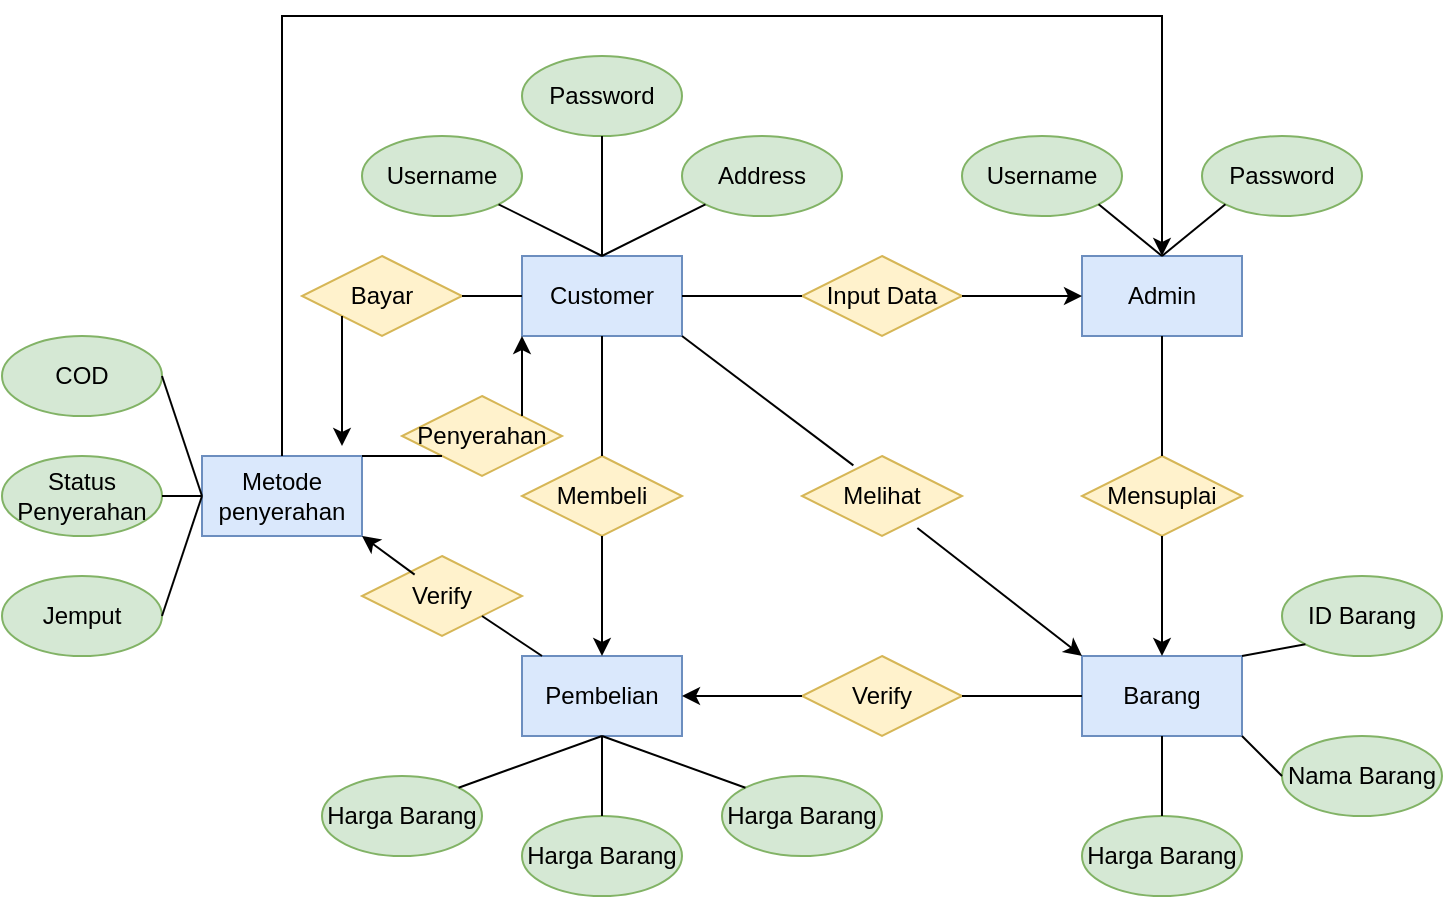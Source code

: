 <mxfile version="16.6.5" type="github">
  <diagram id="fsghfbPHmaTv624Q-ORX" name="Page-1">
    <mxGraphModel dx="813" dy="489" grid="1" gridSize="10" guides="1" tooltips="1" connect="1" arrows="1" fold="1" page="1" pageScale="1" pageWidth="827" pageHeight="1169" math="0" shadow="0">
      <root>
        <mxCell id="0" />
        <mxCell id="1" parent="0" />
        <mxCell id="JK6DOPQZ8AYXdD0dv2uh-1" value="Customer" style="rounded=0;whiteSpace=wrap;html=1;fillColor=#dae8fc;strokeColor=#6c8ebf;" vertex="1" parent="1">
          <mxGeometry x="300" y="160" width="80" height="40" as="geometry" />
        </mxCell>
        <mxCell id="JK6DOPQZ8AYXdD0dv2uh-2" value="Username" style="ellipse;whiteSpace=wrap;html=1;fillColor=#d5e8d4;strokeColor=#82b366;" vertex="1" parent="1">
          <mxGeometry x="220" y="100" width="80" height="40" as="geometry" />
        </mxCell>
        <mxCell id="JK6DOPQZ8AYXdD0dv2uh-3" value="Password" style="ellipse;whiteSpace=wrap;html=1;fillColor=#d5e8d4;strokeColor=#82b366;" vertex="1" parent="1">
          <mxGeometry x="300" y="60" width="80" height="40" as="geometry" />
        </mxCell>
        <mxCell id="JK6DOPQZ8AYXdD0dv2uh-4" value="Address" style="ellipse;whiteSpace=wrap;html=1;fillColor=#d5e8d4;strokeColor=#82b366;" vertex="1" parent="1">
          <mxGeometry x="380" y="100" width="80" height="40" as="geometry" />
        </mxCell>
        <mxCell id="JK6DOPQZ8AYXdD0dv2uh-5" value="Admin" style="rounded=0;whiteSpace=wrap;html=1;fillColor=#dae8fc;strokeColor=#6c8ebf;" vertex="1" parent="1">
          <mxGeometry x="580" y="160" width="80" height="40" as="geometry" />
        </mxCell>
        <mxCell id="JK6DOPQZ8AYXdD0dv2uh-6" value="Barang" style="rounded=0;whiteSpace=wrap;html=1;fillColor=#dae8fc;strokeColor=#6c8ebf;" vertex="1" parent="1">
          <mxGeometry x="580" y="360" width="80" height="40" as="geometry" />
        </mxCell>
        <mxCell id="JK6DOPQZ8AYXdD0dv2uh-7" value="Pembelian" style="rounded=0;whiteSpace=wrap;html=1;fillColor=#dae8fc;strokeColor=#6c8ebf;" vertex="1" parent="1">
          <mxGeometry x="300" y="360" width="80" height="40" as="geometry" />
        </mxCell>
        <mxCell id="JK6DOPQZ8AYXdD0dv2uh-8" value="Metode penyerahan" style="rounded=0;whiteSpace=wrap;html=1;fillColor=#dae8fc;strokeColor=#6c8ebf;" vertex="1" parent="1">
          <mxGeometry x="140" y="260" width="80" height="40" as="geometry" />
        </mxCell>
        <mxCell id="JK6DOPQZ8AYXdD0dv2uh-9" value="Username" style="ellipse;whiteSpace=wrap;html=1;fillColor=#d5e8d4;strokeColor=#82b366;" vertex="1" parent="1">
          <mxGeometry x="520" y="100" width="80" height="40" as="geometry" />
        </mxCell>
        <mxCell id="JK6DOPQZ8AYXdD0dv2uh-10" value="Password" style="ellipse;whiteSpace=wrap;html=1;fillColor=#d5e8d4;strokeColor=#82b366;" vertex="1" parent="1">
          <mxGeometry x="640" y="100" width="80" height="40" as="geometry" />
        </mxCell>
        <mxCell id="JK6DOPQZ8AYXdD0dv2uh-11" value="ID Barang" style="ellipse;whiteSpace=wrap;html=1;fillColor=#d5e8d4;strokeColor=#82b366;" vertex="1" parent="1">
          <mxGeometry x="680" y="320" width="80" height="40" as="geometry" />
        </mxCell>
        <mxCell id="JK6DOPQZ8AYXdD0dv2uh-12" value="Nama Barang" style="ellipse;whiteSpace=wrap;html=1;fillColor=#d5e8d4;strokeColor=#82b366;" vertex="1" parent="1">
          <mxGeometry x="680" y="400" width="80" height="40" as="geometry" />
        </mxCell>
        <mxCell id="JK6DOPQZ8AYXdD0dv2uh-13" value="Harga Barang" style="ellipse;whiteSpace=wrap;html=1;fillColor=#d5e8d4;strokeColor=#82b366;" vertex="1" parent="1">
          <mxGeometry x="580" y="440" width="80" height="40" as="geometry" />
        </mxCell>
        <mxCell id="JK6DOPQZ8AYXdD0dv2uh-14" value="Harga Barang" style="ellipse;whiteSpace=wrap;html=1;fillColor=#d5e8d4;strokeColor=#82b366;" vertex="1" parent="1">
          <mxGeometry x="200" y="420" width="80" height="40" as="geometry" />
        </mxCell>
        <mxCell id="JK6DOPQZ8AYXdD0dv2uh-15" value="Harga Barang" style="ellipse;whiteSpace=wrap;html=1;fillColor=#d5e8d4;strokeColor=#82b366;" vertex="1" parent="1">
          <mxGeometry x="300" y="440" width="80" height="40" as="geometry" />
        </mxCell>
        <mxCell id="JK6DOPQZ8AYXdD0dv2uh-16" value="Harga Barang" style="ellipse;whiteSpace=wrap;html=1;fillColor=#d5e8d4;strokeColor=#82b366;" vertex="1" parent="1">
          <mxGeometry x="400" y="420" width="80" height="40" as="geometry" />
        </mxCell>
        <mxCell id="JK6DOPQZ8AYXdD0dv2uh-49" value="Jemput" style="ellipse;whiteSpace=wrap;html=1;fillColor=#d5e8d4;strokeColor=#82b366;" vertex="1" parent="1">
          <mxGeometry x="40" y="320" width="80" height="40" as="geometry" />
        </mxCell>
        <mxCell id="JK6DOPQZ8AYXdD0dv2uh-50" value="COD" style="ellipse;whiteSpace=wrap;html=1;fillColor=#d5e8d4;strokeColor=#82b366;" vertex="1" parent="1">
          <mxGeometry x="40" y="200" width="80" height="40" as="geometry" />
        </mxCell>
        <mxCell id="JK6DOPQZ8AYXdD0dv2uh-52" value="Status Penyerahan" style="ellipse;whiteSpace=wrap;html=1;fillColor=#d5e8d4;strokeColor=#82b366;" vertex="1" parent="1">
          <mxGeometry x="40" y="260" width="80" height="40" as="geometry" />
        </mxCell>
        <mxCell id="JK6DOPQZ8AYXdD0dv2uh-53" value="" style="endArrow=none;html=1;rounded=0;entryX=0;entryY=1;entryDx=0;entryDy=0;" edge="1" parent="1" target="JK6DOPQZ8AYXdD0dv2uh-4">
          <mxGeometry width="50" height="50" relative="1" as="geometry">
            <mxPoint x="340" y="160" as="sourcePoint" />
            <mxPoint x="390" y="110" as="targetPoint" />
          </mxGeometry>
        </mxCell>
        <mxCell id="JK6DOPQZ8AYXdD0dv2uh-54" value="" style="endArrow=none;html=1;rounded=0;entryX=0.5;entryY=1;entryDx=0;entryDy=0;" edge="1" parent="1" target="JK6DOPQZ8AYXdD0dv2uh-3">
          <mxGeometry width="50" height="50" relative="1" as="geometry">
            <mxPoint x="340" y="160" as="sourcePoint" />
            <mxPoint x="390" y="110" as="targetPoint" />
          </mxGeometry>
        </mxCell>
        <mxCell id="JK6DOPQZ8AYXdD0dv2uh-55" value="" style="endArrow=none;html=1;rounded=0;entryX=1;entryY=1;entryDx=0;entryDy=0;" edge="1" parent="1" target="JK6DOPQZ8AYXdD0dv2uh-2">
          <mxGeometry width="50" height="50" relative="1" as="geometry">
            <mxPoint x="340" y="160" as="sourcePoint" />
            <mxPoint x="390" y="110" as="targetPoint" />
          </mxGeometry>
        </mxCell>
        <mxCell id="JK6DOPQZ8AYXdD0dv2uh-56" value="" style="endArrow=none;html=1;rounded=0;entryX=0;entryY=1;entryDx=0;entryDy=0;" edge="1" parent="1" target="JK6DOPQZ8AYXdD0dv2uh-10">
          <mxGeometry width="50" height="50" relative="1" as="geometry">
            <mxPoint x="620" y="160" as="sourcePoint" />
            <mxPoint x="670" y="110" as="targetPoint" />
          </mxGeometry>
        </mxCell>
        <mxCell id="JK6DOPQZ8AYXdD0dv2uh-57" value="" style="endArrow=none;html=1;rounded=0;entryX=1;entryY=1;entryDx=0;entryDy=0;" edge="1" parent="1" target="JK6DOPQZ8AYXdD0dv2uh-9">
          <mxGeometry width="50" height="50" relative="1" as="geometry">
            <mxPoint x="620" y="160" as="sourcePoint" />
            <mxPoint x="670" y="110" as="targetPoint" />
          </mxGeometry>
        </mxCell>
        <mxCell id="JK6DOPQZ8AYXdD0dv2uh-58" value="" style="endArrow=none;html=1;rounded=0;entryX=0;entryY=1;entryDx=0;entryDy=0;exitX=1;exitY=0;exitDx=0;exitDy=0;" edge="1" parent="1" source="JK6DOPQZ8AYXdD0dv2uh-6" target="JK6DOPQZ8AYXdD0dv2uh-11">
          <mxGeometry width="50" height="50" relative="1" as="geometry">
            <mxPoint x="660" y="400" as="sourcePoint" />
            <mxPoint x="710" y="350" as="targetPoint" />
          </mxGeometry>
        </mxCell>
        <mxCell id="JK6DOPQZ8AYXdD0dv2uh-59" value="" style="endArrow=none;html=1;rounded=0;entryX=0;entryY=0.5;entryDx=0;entryDy=0;" edge="1" parent="1" target="JK6DOPQZ8AYXdD0dv2uh-12">
          <mxGeometry width="50" height="50" relative="1" as="geometry">
            <mxPoint x="660" y="400" as="sourcePoint" />
            <mxPoint x="710" y="350" as="targetPoint" />
          </mxGeometry>
        </mxCell>
        <mxCell id="JK6DOPQZ8AYXdD0dv2uh-60" value="" style="endArrow=none;html=1;rounded=0;entryX=0.5;entryY=0;entryDx=0;entryDy=0;exitX=0.5;exitY=1;exitDx=0;exitDy=0;" edge="1" parent="1" source="JK6DOPQZ8AYXdD0dv2uh-6" target="JK6DOPQZ8AYXdD0dv2uh-13">
          <mxGeometry width="50" height="50" relative="1" as="geometry">
            <mxPoint x="660" y="400" as="sourcePoint" />
            <mxPoint x="710" y="350" as="targetPoint" />
          </mxGeometry>
        </mxCell>
        <mxCell id="JK6DOPQZ8AYXdD0dv2uh-61" value="" style="endArrow=none;html=1;rounded=0;entryX=0.5;entryY=1;entryDx=0;entryDy=0;" edge="1" parent="1" target="JK6DOPQZ8AYXdD0dv2uh-7">
          <mxGeometry width="50" height="50" relative="1" as="geometry">
            <mxPoint x="340" y="440" as="sourcePoint" />
            <mxPoint x="390" y="390" as="targetPoint" />
          </mxGeometry>
        </mxCell>
        <mxCell id="JK6DOPQZ8AYXdD0dv2uh-62" value="" style="endArrow=none;html=1;rounded=0;exitX=1;exitY=0;exitDx=0;exitDy=0;" edge="1" parent="1" source="JK6DOPQZ8AYXdD0dv2uh-14">
          <mxGeometry width="50" height="50" relative="1" as="geometry">
            <mxPoint x="260" y="420" as="sourcePoint" />
            <mxPoint x="340" y="400" as="targetPoint" />
          </mxGeometry>
        </mxCell>
        <mxCell id="JK6DOPQZ8AYXdD0dv2uh-63" value="" style="endArrow=none;html=1;rounded=0;entryX=0;entryY=0;entryDx=0;entryDy=0;exitX=0.5;exitY=1;exitDx=0;exitDy=0;" edge="1" parent="1" source="JK6DOPQZ8AYXdD0dv2uh-7" target="JK6DOPQZ8AYXdD0dv2uh-16">
          <mxGeometry width="50" height="50" relative="1" as="geometry">
            <mxPoint x="380" y="400" as="sourcePoint" />
            <mxPoint x="430" y="350" as="targetPoint" />
          </mxGeometry>
        </mxCell>
        <mxCell id="JK6DOPQZ8AYXdD0dv2uh-64" value="" style="endArrow=none;html=1;rounded=0;entryX=0;entryY=0.5;entryDx=0;entryDy=0;" edge="1" parent="1" target="JK6DOPQZ8AYXdD0dv2uh-8">
          <mxGeometry width="50" height="50" relative="1" as="geometry">
            <mxPoint x="120" y="340" as="sourcePoint" />
            <mxPoint x="170" y="290" as="targetPoint" />
          </mxGeometry>
        </mxCell>
        <mxCell id="JK6DOPQZ8AYXdD0dv2uh-65" value="" style="endArrow=none;html=1;rounded=0;entryX=1;entryY=0.5;entryDx=0;entryDy=0;" edge="1" parent="1" target="JK6DOPQZ8AYXdD0dv2uh-50">
          <mxGeometry width="50" height="50" relative="1" as="geometry">
            <mxPoint x="140" y="280" as="sourcePoint" />
            <mxPoint x="190" y="230" as="targetPoint" />
          </mxGeometry>
        </mxCell>
        <mxCell id="JK6DOPQZ8AYXdD0dv2uh-66" value="" style="endArrow=none;html=1;rounded=0;entryX=1;entryY=0.5;entryDx=0;entryDy=0;" edge="1" parent="1" target="JK6DOPQZ8AYXdD0dv2uh-52">
          <mxGeometry width="50" height="50" relative="1" as="geometry">
            <mxPoint x="140" y="280" as="sourcePoint" />
            <mxPoint x="190" y="230" as="targetPoint" />
          </mxGeometry>
        </mxCell>
        <mxCell id="JK6DOPQZ8AYXdD0dv2uh-67" value="Mensuplai" style="rhombus;whiteSpace=wrap;html=1;fillColor=#fff2cc;strokeColor=#d6b656;" vertex="1" parent="1">
          <mxGeometry x="580" y="260" width="80" height="40" as="geometry" />
        </mxCell>
        <mxCell id="JK6DOPQZ8AYXdD0dv2uh-69" value="Input Data" style="rhombus;whiteSpace=wrap;html=1;fillColor=#fff2cc;strokeColor=#d6b656;" vertex="1" parent="1">
          <mxGeometry x="440" y="160" width="80" height="40" as="geometry" />
        </mxCell>
        <mxCell id="JK6DOPQZ8AYXdD0dv2uh-70" value="Verify" style="rhombus;whiteSpace=wrap;html=1;fillColor=#fff2cc;strokeColor=#d6b656;" vertex="1" parent="1">
          <mxGeometry x="440" y="360" width="80" height="40" as="geometry" />
        </mxCell>
        <mxCell id="JK6DOPQZ8AYXdD0dv2uh-71" value="Penyerahan" style="rhombus;whiteSpace=wrap;html=1;fillColor=#fff2cc;strokeColor=#d6b656;" vertex="1" parent="1">
          <mxGeometry x="240" y="230" width="80" height="40" as="geometry" />
        </mxCell>
        <mxCell id="JK6DOPQZ8AYXdD0dv2uh-72" value="Verify" style="rhombus;whiteSpace=wrap;html=1;fillColor=#fff2cc;strokeColor=#d6b656;" vertex="1" parent="1">
          <mxGeometry x="220" y="310" width="80" height="40" as="geometry" />
        </mxCell>
        <mxCell id="JK6DOPQZ8AYXdD0dv2uh-73" value="Melihat" style="rhombus;whiteSpace=wrap;html=1;fillColor=#fff2cc;strokeColor=#d6b656;" vertex="1" parent="1">
          <mxGeometry x="440" y="260" width="80" height="40" as="geometry" />
        </mxCell>
        <mxCell id="JK6DOPQZ8AYXdD0dv2uh-74" value="Membeli" style="rhombus;whiteSpace=wrap;html=1;fillColor=#fff2cc;strokeColor=#d6b656;" vertex="1" parent="1">
          <mxGeometry x="300" y="260" width="80" height="40" as="geometry" />
        </mxCell>
        <mxCell id="JK6DOPQZ8AYXdD0dv2uh-75" value="" style="endArrow=classic;html=1;rounded=0;" edge="1" parent="1">
          <mxGeometry width="50" height="50" relative="1" as="geometry">
            <mxPoint x="180" y="260" as="sourcePoint" />
            <mxPoint x="620" y="160" as="targetPoint" />
            <Array as="points">
              <mxPoint x="180" y="40" />
              <mxPoint x="620" y="40" />
            </Array>
          </mxGeometry>
        </mxCell>
        <mxCell id="JK6DOPQZ8AYXdD0dv2uh-77" value="" style="endArrow=classic;html=1;rounded=0;entryX=0;entryY=0.5;entryDx=0;entryDy=0;" edge="1" parent="1" target="JK6DOPQZ8AYXdD0dv2uh-5">
          <mxGeometry width="50" height="50" relative="1" as="geometry">
            <mxPoint x="520" y="180" as="sourcePoint" />
            <mxPoint x="570" y="130" as="targetPoint" />
          </mxGeometry>
        </mxCell>
        <mxCell id="JK6DOPQZ8AYXdD0dv2uh-78" value="" style="endArrow=none;html=1;rounded=0;entryX=0;entryY=0.5;entryDx=0;entryDy=0;" edge="1" parent="1" target="JK6DOPQZ8AYXdD0dv2uh-69">
          <mxGeometry width="50" height="50" relative="1" as="geometry">
            <mxPoint x="380" y="180" as="sourcePoint" />
            <mxPoint x="430" y="130" as="targetPoint" />
          </mxGeometry>
        </mxCell>
        <mxCell id="JK6DOPQZ8AYXdD0dv2uh-79" value="" style="endArrow=none;html=1;rounded=0;entryX=0.5;entryY=1;entryDx=0;entryDy=0;" edge="1" parent="1" target="JK6DOPQZ8AYXdD0dv2uh-5">
          <mxGeometry width="50" height="50" relative="1" as="geometry">
            <mxPoint x="620" y="260" as="sourcePoint" />
            <mxPoint x="670" y="210" as="targetPoint" />
          </mxGeometry>
        </mxCell>
        <mxCell id="JK6DOPQZ8AYXdD0dv2uh-80" value="" style="endArrow=classic;html=1;rounded=0;entryX=0.5;entryY=0;entryDx=0;entryDy=0;" edge="1" parent="1" target="JK6DOPQZ8AYXdD0dv2uh-6">
          <mxGeometry width="50" height="50" relative="1" as="geometry">
            <mxPoint x="620" y="300" as="sourcePoint" />
            <mxPoint x="670" y="250" as="targetPoint" />
          </mxGeometry>
        </mxCell>
        <mxCell id="JK6DOPQZ8AYXdD0dv2uh-81" value="" style="endArrow=none;html=1;rounded=0;entryX=0;entryY=0.5;entryDx=0;entryDy=0;" edge="1" parent="1" target="JK6DOPQZ8AYXdD0dv2uh-6">
          <mxGeometry width="50" height="50" relative="1" as="geometry">
            <mxPoint x="520" y="380" as="sourcePoint" />
            <mxPoint x="570" y="330" as="targetPoint" />
          </mxGeometry>
        </mxCell>
        <mxCell id="JK6DOPQZ8AYXdD0dv2uh-82" value="" style="endArrow=classic;html=1;rounded=0;exitX=0;exitY=0.5;exitDx=0;exitDy=0;entryX=1;entryY=0.5;entryDx=0;entryDy=0;" edge="1" parent="1" source="JK6DOPQZ8AYXdD0dv2uh-70" target="JK6DOPQZ8AYXdD0dv2uh-7">
          <mxGeometry width="50" height="50" relative="1" as="geometry">
            <mxPoint x="370" y="380" as="sourcePoint" />
            <mxPoint x="420" y="330" as="targetPoint" />
          </mxGeometry>
        </mxCell>
        <mxCell id="JK6DOPQZ8AYXdD0dv2uh-83" value="" style="endArrow=classic;html=1;rounded=0;entryX=0;entryY=0;entryDx=0;entryDy=0;exitX=0.721;exitY=0.9;exitDx=0;exitDy=0;exitPerimeter=0;" edge="1" parent="1" source="JK6DOPQZ8AYXdD0dv2uh-73" target="JK6DOPQZ8AYXdD0dv2uh-6">
          <mxGeometry width="50" height="50" relative="1" as="geometry">
            <mxPoint x="500" y="290" as="sourcePoint" />
            <mxPoint x="550" y="240" as="targetPoint" />
          </mxGeometry>
        </mxCell>
        <mxCell id="JK6DOPQZ8AYXdD0dv2uh-84" value="" style="endArrow=none;html=1;rounded=0;entryX=0.321;entryY=0.117;entryDx=0;entryDy=0;entryPerimeter=0;" edge="1" parent="1" target="JK6DOPQZ8AYXdD0dv2uh-73">
          <mxGeometry width="50" height="50" relative="1" as="geometry">
            <mxPoint x="380" y="200" as="sourcePoint" />
            <mxPoint x="430" y="150" as="targetPoint" />
          </mxGeometry>
        </mxCell>
        <mxCell id="JK6DOPQZ8AYXdD0dv2uh-85" value="" style="endArrow=none;html=1;rounded=0;exitX=0.125;exitY=0;exitDx=0;exitDy=0;exitPerimeter=0;" edge="1" parent="1" source="JK6DOPQZ8AYXdD0dv2uh-7">
          <mxGeometry width="50" height="50" relative="1" as="geometry">
            <mxPoint x="300" y="360" as="sourcePoint" />
            <mxPoint x="280" y="340" as="targetPoint" />
          </mxGeometry>
        </mxCell>
        <mxCell id="JK6DOPQZ8AYXdD0dv2uh-86" value="" style="endArrow=classic;html=1;rounded=0;entryX=1;entryY=1;entryDx=0;entryDy=0;exitX=0.329;exitY=0.233;exitDx=0;exitDy=0;exitPerimeter=0;" edge="1" parent="1" source="JK6DOPQZ8AYXdD0dv2uh-72" target="JK6DOPQZ8AYXdD0dv2uh-8">
          <mxGeometry width="50" height="50" relative="1" as="geometry">
            <mxPoint x="240" y="310" as="sourcePoint" />
            <mxPoint x="280" y="270" as="targetPoint" />
          </mxGeometry>
        </mxCell>
        <mxCell id="JK6DOPQZ8AYXdD0dv2uh-89" value="" style="endArrow=classic;html=1;rounded=0;" edge="1" parent="1" target="JK6DOPQZ8AYXdD0dv2uh-7">
          <mxGeometry width="50" height="50" relative="1" as="geometry">
            <mxPoint x="340" y="300" as="sourcePoint" />
            <mxPoint x="390" y="250" as="targetPoint" />
          </mxGeometry>
        </mxCell>
        <mxCell id="JK6DOPQZ8AYXdD0dv2uh-90" value="" style="endArrow=none;html=1;rounded=0;entryX=0.5;entryY=1;entryDx=0;entryDy=0;" edge="1" parent="1" target="JK6DOPQZ8AYXdD0dv2uh-1">
          <mxGeometry width="50" height="50" relative="1" as="geometry">
            <mxPoint x="340" y="260" as="sourcePoint" />
            <mxPoint x="390" y="210" as="targetPoint" />
          </mxGeometry>
        </mxCell>
        <mxCell id="JK6DOPQZ8AYXdD0dv2uh-91" value="" style="endArrow=none;html=1;rounded=0;entryX=0.25;entryY=0.75;entryDx=0;entryDy=0;entryPerimeter=0;" edge="1" parent="1" target="JK6DOPQZ8AYXdD0dv2uh-71">
          <mxGeometry width="50" height="50" relative="1" as="geometry">
            <mxPoint x="220" y="260" as="sourcePoint" />
            <mxPoint x="230" y="220" as="targetPoint" />
          </mxGeometry>
        </mxCell>
        <mxCell id="JK6DOPQZ8AYXdD0dv2uh-92" value="" style="endArrow=classic;html=1;rounded=0;exitX=1;exitY=0;exitDx=0;exitDy=0;" edge="1" parent="1" source="JK6DOPQZ8AYXdD0dv2uh-71">
          <mxGeometry width="50" height="50" relative="1" as="geometry">
            <mxPoint x="270" y="210" as="sourcePoint" />
            <mxPoint x="300" y="200" as="targetPoint" />
            <Array as="points" />
          </mxGeometry>
        </mxCell>
        <mxCell id="JK6DOPQZ8AYXdD0dv2uh-94" value="Bayar" style="rhombus;whiteSpace=wrap;html=1;fillColor=#fff2cc;strokeColor=#d6b656;" vertex="1" parent="1">
          <mxGeometry x="190" y="160" width="80" height="40" as="geometry" />
        </mxCell>
        <mxCell id="JK6DOPQZ8AYXdD0dv2uh-95" value="" style="endArrow=none;html=1;rounded=0;entryX=1;entryY=0.5;entryDx=0;entryDy=0;" edge="1" parent="1" target="JK6DOPQZ8AYXdD0dv2uh-94">
          <mxGeometry width="50" height="50" relative="1" as="geometry">
            <mxPoint x="300" y="180" as="sourcePoint" />
            <mxPoint x="350" y="130" as="targetPoint" />
          </mxGeometry>
        </mxCell>
        <mxCell id="JK6DOPQZ8AYXdD0dv2uh-96" value="" style="endArrow=classic;html=1;rounded=0;exitX=0;exitY=1;exitDx=0;exitDy=0;" edge="1" parent="1" source="JK6DOPQZ8AYXdD0dv2uh-94">
          <mxGeometry width="50" height="50" relative="1" as="geometry">
            <mxPoint x="150" y="305" as="sourcePoint" />
            <mxPoint x="210" y="255" as="targetPoint" />
          </mxGeometry>
        </mxCell>
      </root>
    </mxGraphModel>
  </diagram>
</mxfile>
